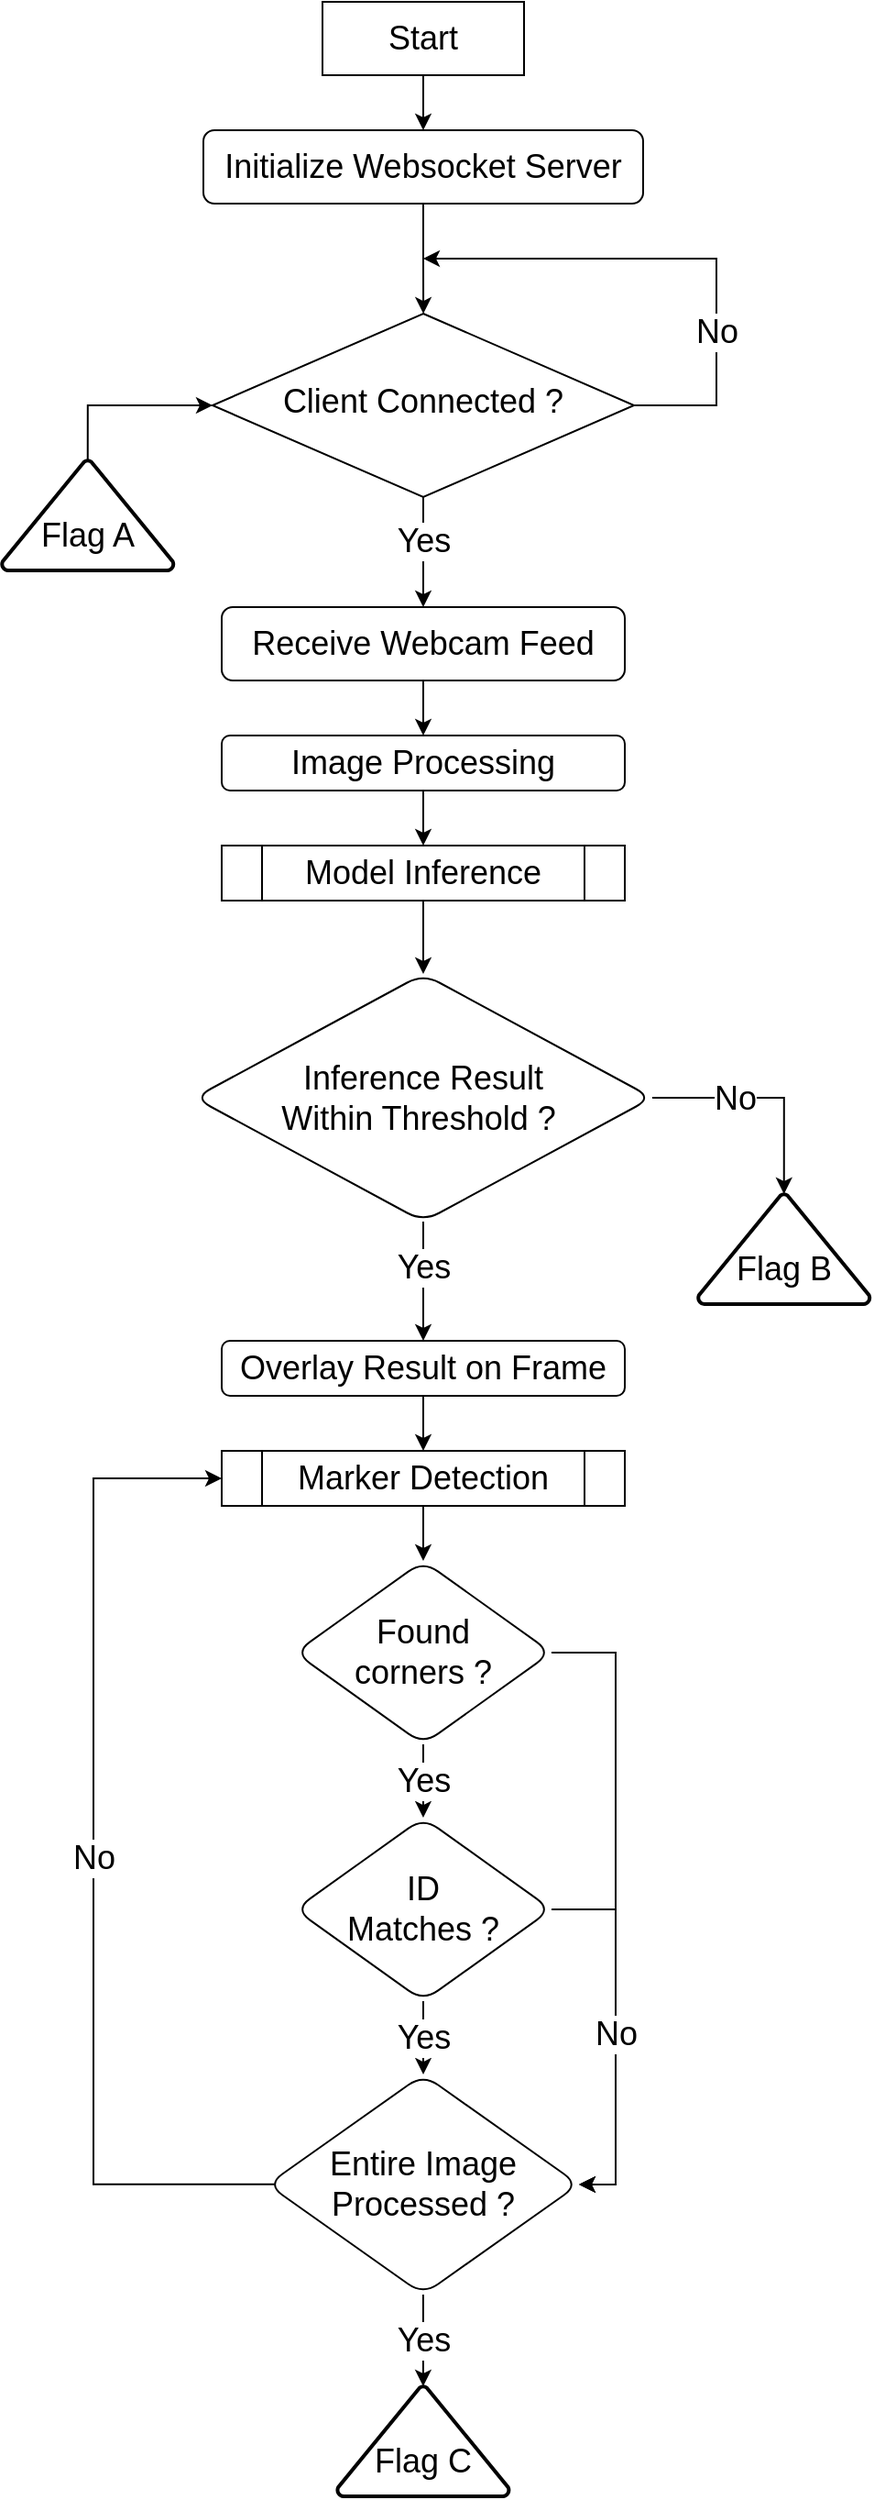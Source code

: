 <mxfile version="21.6.1" type="device">
  <diagram id="C5RBs43oDa-KdzZeNtuy" name="Page-1">
    <mxGraphModel dx="1980" dy="2068" grid="1" gridSize="10" guides="1" tooltips="1" connect="1" arrows="1" fold="1" page="1" pageScale="1" pageWidth="827" pageHeight="1169" math="0" shadow="0">
      <root>
        <mxCell id="WIyWlLk6GJQsqaUBKTNV-0" />
        <mxCell id="WIyWlLk6GJQsqaUBKTNV-1" parent="WIyWlLk6GJQsqaUBKTNV-0" />
        <mxCell id="E8aoPSwC2TfYCV2xYEIS-6" value="" style="edgeStyle=orthogonalEdgeStyle;rounded=0;orthogonalLoop=1;jettySize=auto;html=1;" parent="WIyWlLk6GJQsqaUBKTNV-1" source="4lBJOn2JKVq9GB77oufJ-0" target="-ukNmFQxLHpqRHOWMFHa-4" edge="1">
          <mxGeometry relative="1" as="geometry">
            <mxPoint x="410" y="120" as="targetPoint" />
          </mxGeometry>
        </mxCell>
        <mxCell id="4lBJOn2JKVq9GB77oufJ-0" value="Start" style="rounded=0;whiteSpace=wrap;html=1;fontSize=18;" parent="WIyWlLk6GJQsqaUBKTNV-1" vertex="1">
          <mxGeometry x="355" y="50" width="110" height="40" as="geometry" />
        </mxCell>
        <mxCell id="E8aoPSwC2TfYCV2xYEIS-13" value="" style="edgeStyle=orthogonalEdgeStyle;rounded=0;orthogonalLoop=1;jettySize=auto;html=1;entryX=0.5;entryY=0;entryDx=0;entryDy=0;" parent="WIyWlLk6GJQsqaUBKTNV-1" edge="1">
          <mxGeometry relative="1" as="geometry">
            <mxPoint x="410" y="300" as="sourcePoint" />
          </mxGeometry>
        </mxCell>
        <mxCell id="E8aoPSwC2TfYCV2xYEIS-7" value="" style="edgeStyle=orthogonalEdgeStyle;rounded=0;orthogonalLoop=1;jettySize=auto;html=1;" parent="WIyWlLk6GJQsqaUBKTNV-1" edge="1">
          <mxGeometry relative="1" as="geometry">
            <mxPoint x="410" y="160" as="sourcePoint" />
          </mxGeometry>
        </mxCell>
        <mxCell id="E8aoPSwC2TfYCV2xYEIS-14" value="" style="edgeStyle=orthogonalEdgeStyle;rounded=0;orthogonalLoop=1;jettySize=auto;html=1;entryX=0.5;entryY=0;entryDx=0;entryDy=0;" parent="WIyWlLk6GJQsqaUBKTNV-1" edge="1">
          <mxGeometry relative="1" as="geometry">
            <mxPoint x="410" y="370" as="sourcePoint" />
          </mxGeometry>
        </mxCell>
        <mxCell id="E8aoPSwC2TfYCV2xYEIS-15" value="" style="edgeStyle=orthogonalEdgeStyle;rounded=0;orthogonalLoop=1;jettySize=auto;html=1;" parent="WIyWlLk6GJQsqaUBKTNV-1" edge="1">
          <mxGeometry relative="1" as="geometry">
            <mxPoint x="410" y="440" as="sourcePoint" />
          </mxGeometry>
        </mxCell>
        <mxCell id="Q3nPs3YvQLMRrCx2Q80f-1" value="" style="edgeStyle=orthogonalEdgeStyle;rounded=0;orthogonalLoop=1;jettySize=auto;html=1;" parent="WIyWlLk6GJQsqaUBKTNV-1" source="-ukNmFQxLHpqRHOWMFHa-2" target="Q3nPs3YvQLMRrCx2Q80f-0" edge="1">
          <mxGeometry relative="1" as="geometry" />
        </mxCell>
        <mxCell id="-ukNmFQxLHpqRHOWMFHa-2" value="Receive Webcam Feed" style="rounded=1;whiteSpace=wrap;html=1;fontSize=18;" parent="WIyWlLk6GJQsqaUBKTNV-1" vertex="1">
          <mxGeometry x="300" y="380" width="220" height="40" as="geometry" />
        </mxCell>
        <mxCell id="-ukNmFQxLHpqRHOWMFHa-4" value="Initialize Websocket Server" style="rounded=1;whiteSpace=wrap;html=1;fontSize=18;" parent="WIyWlLk6GJQsqaUBKTNV-1" vertex="1">
          <mxGeometry x="290" y="120" width="240" height="40" as="geometry" />
        </mxCell>
        <mxCell id="-ukNmFQxLHpqRHOWMFHa-7" value="" style="edgeStyle=orthogonalEdgeStyle;rounded=0;orthogonalLoop=1;jettySize=auto;html=1;" parent="WIyWlLk6GJQsqaUBKTNV-1" source="-ukNmFQxLHpqRHOWMFHa-4" target="-ukNmFQxLHpqRHOWMFHa-11" edge="1">
          <mxGeometry relative="1" as="geometry">
            <mxPoint x="225.0" y="380" as="sourcePoint" />
          </mxGeometry>
        </mxCell>
        <mxCell id="-ukNmFQxLHpqRHOWMFHa-9" value="No&lt;font style=&quot;font-size: 18px;&quot;&gt;&lt;br style=&quot;font-size: 18px;&quot;&gt;&lt;/font&gt;" style="edgeStyle=orthogonalEdgeStyle;rounded=0;orthogonalLoop=1;jettySize=auto;html=1;fontSize=18;exitX=1;exitY=0.5;exitDx=0;exitDy=0;" parent="WIyWlLk6GJQsqaUBKTNV-1" source="-ukNmFQxLHpqRHOWMFHa-11" edge="1">
          <mxGeometry x="-0.403" relative="1" as="geometry">
            <mxPoint x="545.03" y="270" as="sourcePoint" />
            <mxPoint x="410" y="190" as="targetPoint" />
            <Array as="points">
              <mxPoint x="570" y="270" />
              <mxPoint x="570" y="190" />
            </Array>
            <mxPoint as="offset" />
          </mxGeometry>
        </mxCell>
        <mxCell id="-ukNmFQxLHpqRHOWMFHa-10" value="Yes" style="edgeStyle=orthogonalEdgeStyle;rounded=0;orthogonalLoop=1;jettySize=auto;html=1;fontSize=18;exitX=0.5;exitY=1;exitDx=0;exitDy=0;entryX=0.5;entryY=0;entryDx=0;entryDy=0;" parent="WIyWlLk6GJQsqaUBKTNV-1" source="-ukNmFQxLHpqRHOWMFHa-11" target="-ukNmFQxLHpqRHOWMFHa-2" edge="1">
          <mxGeometry x="-0.2" relative="1" as="geometry">
            <mxPoint x="410" y="420" as="targetPoint" />
            <Array as="points" />
            <mxPoint as="offset" />
          </mxGeometry>
        </mxCell>
        <mxCell id="-ukNmFQxLHpqRHOWMFHa-11" value="Client Connected ?" style="rhombus;whiteSpace=wrap;html=1;shadow=0;fontFamily=Helvetica;fontSize=18;align=center;strokeWidth=1;spacing=6;spacingTop=-4;" parent="WIyWlLk6GJQsqaUBKTNV-1" vertex="1">
          <mxGeometry x="294.98" y="220" width="230.05" height="100" as="geometry" />
        </mxCell>
        <mxCell id="Q3nPs3YvQLMRrCx2Q80f-3" value="" style="edgeStyle=orthogonalEdgeStyle;rounded=0;orthogonalLoop=1;jettySize=auto;html=1;" parent="WIyWlLk6GJQsqaUBKTNV-1" source="Q3nPs3YvQLMRrCx2Q80f-0" target="Q3nPs3YvQLMRrCx2Q80f-2" edge="1">
          <mxGeometry relative="1" as="geometry" />
        </mxCell>
        <mxCell id="Q3nPs3YvQLMRrCx2Q80f-0" value="Image Processing" style="whiteSpace=wrap;html=1;fontSize=18;rounded=1;" parent="WIyWlLk6GJQsqaUBKTNV-1" vertex="1">
          <mxGeometry x="300" y="450" width="220" height="30" as="geometry" />
        </mxCell>
        <mxCell id="u454bDgJ1MIOaeo4TZrT-5" value="" style="edgeStyle=orthogonalEdgeStyle;rounded=0;orthogonalLoop=1;jettySize=auto;html=1;" parent="WIyWlLk6GJQsqaUBKTNV-1" source="Q3nPs3YvQLMRrCx2Q80f-2" target="u454bDgJ1MIOaeo4TZrT-4" edge="1">
          <mxGeometry relative="1" as="geometry" />
        </mxCell>
        <mxCell id="Q3nPs3YvQLMRrCx2Q80f-2" value="Model Inference" style="shape=process;whiteSpace=wrap;html=1;backgroundOutline=1;fontSize=18;" parent="WIyWlLk6GJQsqaUBKTNV-1" vertex="1">
          <mxGeometry x="300" y="510" width="220" height="30" as="geometry" />
        </mxCell>
        <mxCell id="Q3nPs3YvQLMRrCx2Q80f-7" value="" style="edgeStyle=orthogonalEdgeStyle;rounded=0;orthogonalLoop=1;jettySize=auto;html=1;" parent="WIyWlLk6GJQsqaUBKTNV-1" source="Q3nPs3YvQLMRrCx2Q80f-4" target="Q3nPs3YvQLMRrCx2Q80f-6" edge="1">
          <mxGeometry relative="1" as="geometry" />
        </mxCell>
        <mxCell id="Q3nPs3YvQLMRrCx2Q80f-4" value="Overlay Result on Frame" style="whiteSpace=wrap;html=1;fontSize=18;rounded=1;" parent="WIyWlLk6GJQsqaUBKTNV-1" vertex="1">
          <mxGeometry x="300" y="780" width="220" height="30" as="geometry" />
        </mxCell>
        <mxCell id="u454bDgJ1MIOaeo4TZrT-13" value="" style="edgeStyle=orthogonalEdgeStyle;rounded=0;orthogonalLoop=1;jettySize=auto;html=1;entryX=0.5;entryY=0;entryDx=0;entryDy=0;" parent="WIyWlLk6GJQsqaUBKTNV-1" source="Q3nPs3YvQLMRrCx2Q80f-6" target="u454bDgJ1MIOaeo4TZrT-14" edge="1">
          <mxGeometry relative="1" as="geometry">
            <mxPoint x="410.01" y="925" as="targetPoint" />
          </mxGeometry>
        </mxCell>
        <mxCell id="Q3nPs3YvQLMRrCx2Q80f-6" value="Marker Detection" style="shape=process;whiteSpace=wrap;html=1;backgroundOutline=1;fontSize=18;" parent="WIyWlLk6GJQsqaUBKTNV-1" vertex="1">
          <mxGeometry x="300.01" y="840" width="220" height="30" as="geometry" />
        </mxCell>
        <mxCell id="u454bDgJ1MIOaeo4TZrT-7" value="No" style="edgeStyle=orthogonalEdgeStyle;rounded=0;orthogonalLoop=1;jettySize=auto;html=1;fontSize=18;entryX=0.5;entryY=0;entryDx=0;entryDy=0;entryPerimeter=0;" parent="WIyWlLk6GJQsqaUBKTNV-1" source="u454bDgJ1MIOaeo4TZrT-4" target="rW7nSDksPmygO5f6Kbp8-11" edge="1">
          <mxGeometry x="-0.277" relative="1" as="geometry">
            <mxPoint x="720" y="1250" as="targetPoint" />
            <Array as="points">
              <mxPoint x="607" y="648" />
            </Array>
            <mxPoint as="offset" />
          </mxGeometry>
        </mxCell>
        <mxCell id="u454bDgJ1MIOaeo4TZrT-9" value="Yes" style="edgeStyle=orthogonalEdgeStyle;rounded=0;orthogonalLoop=1;jettySize=auto;html=1;fontSize=18;" parent="WIyWlLk6GJQsqaUBKTNV-1" source="u454bDgJ1MIOaeo4TZrT-4" target="Q3nPs3YvQLMRrCx2Q80f-4" edge="1">
          <mxGeometry x="-0.231" relative="1" as="geometry">
            <mxPoint as="offset" />
          </mxGeometry>
        </mxCell>
        <mxCell id="u454bDgJ1MIOaeo4TZrT-4" value="Inference Result&lt;br&gt;Within Threshold ?&amp;nbsp;" style="rhombus;whiteSpace=wrap;html=1;fontSize=18;rounded=1;" parent="WIyWlLk6GJQsqaUBKTNV-1" vertex="1">
          <mxGeometry x="285" y="580" width="250" height="135" as="geometry" />
        </mxCell>
        <mxCell id="u454bDgJ1MIOaeo4TZrT-43" value="Yes" style="edgeStyle=orthogonalEdgeStyle;rounded=0;orthogonalLoop=1;jettySize=auto;html=1;fontSize=18;" parent="WIyWlLk6GJQsqaUBKTNV-1" source="u454bDgJ1MIOaeo4TZrT-14" target="u454bDgJ1MIOaeo4TZrT-42" edge="1">
          <mxGeometry relative="1" as="geometry" />
        </mxCell>
        <mxCell id="u454bDgJ1MIOaeo4TZrT-56" value="" style="edgeStyle=orthogonalEdgeStyle;rounded=0;orthogonalLoop=1;jettySize=auto;html=1;exitX=1;exitY=0.5;exitDx=0;exitDy=0;entryX=1;entryY=0.5;entryDx=0;entryDy=0;fontSize=18;" parent="WIyWlLk6GJQsqaUBKTNV-1" source="u454bDgJ1MIOaeo4TZrT-14" target="u454bDgJ1MIOaeo4TZrT-45" edge="1">
          <mxGeometry x="0.188" y="15" relative="1" as="geometry">
            <mxPoint as="offset" />
          </mxGeometry>
        </mxCell>
        <mxCell id="u454bDgJ1MIOaeo4TZrT-14" value="Found &lt;br&gt;corners ?" style="rhombus;whiteSpace=wrap;html=1;fontSize=18;rounded=1;" parent="WIyWlLk6GJQsqaUBKTNV-1" vertex="1">
          <mxGeometry x="339.99" y="900" width="140" height="100" as="geometry" />
        </mxCell>
        <mxCell id="u454bDgJ1MIOaeo4TZrT-32" value="No" style="edgeStyle=orthogonalEdgeStyle;rounded=0;orthogonalLoop=1;jettySize=auto;html=1;exitX=0.024;exitY=0.499;exitDx=0;exitDy=0;entryX=0;entryY=0.5;entryDx=0;entryDy=0;exitPerimeter=0;fontSize=18;" parent="WIyWlLk6GJQsqaUBKTNV-1" source="u454bDgJ1MIOaeo4TZrT-45" target="Q3nPs3YvQLMRrCx2Q80f-6" edge="1">
          <mxGeometry relative="1" as="geometry">
            <mxPoint x="285.03" y="1277.5" as="sourcePoint" />
            <Array as="points">
              <mxPoint x="230" y="1240" />
              <mxPoint x="230" y="855" />
            </Array>
          </mxGeometry>
        </mxCell>
        <mxCell id="u454bDgJ1MIOaeo4TZrT-46" value="Yes" style="edgeStyle=orthogonalEdgeStyle;rounded=0;orthogonalLoop=1;jettySize=auto;html=1;fontSize=18;" parent="WIyWlLk6GJQsqaUBKTNV-1" source="u454bDgJ1MIOaeo4TZrT-42" target="u454bDgJ1MIOaeo4TZrT-45" edge="1">
          <mxGeometry relative="1" as="geometry" />
        </mxCell>
        <mxCell id="u454bDgJ1MIOaeo4TZrT-58" value="No" style="edgeStyle=orthogonalEdgeStyle;rounded=0;orthogonalLoop=1;jettySize=auto;html=1;exitX=1;exitY=0.5;exitDx=0;exitDy=0;entryX=1;entryY=0.5;entryDx=0;entryDy=0;fontSize=18;" parent="WIyWlLk6GJQsqaUBKTNV-1" source="u454bDgJ1MIOaeo4TZrT-42" target="u454bDgJ1MIOaeo4TZrT-45" edge="1">
          <mxGeometry relative="1" as="geometry" />
        </mxCell>
        <mxCell id="u454bDgJ1MIOaeo4TZrT-42" value="ID &lt;br&gt;Matches ?" style="rhombus;whiteSpace=wrap;html=1;fontSize=18;rounded=1;" parent="WIyWlLk6GJQsqaUBKTNV-1" vertex="1">
          <mxGeometry x="340.01" y="1040" width="140" height="100" as="geometry" />
        </mxCell>
        <mxCell id="u454bDgJ1MIOaeo4TZrT-48" value="Yes" style="edgeStyle=orthogonalEdgeStyle;rounded=0;orthogonalLoop=1;jettySize=auto;html=1;fontSize=18;exitX=0.5;exitY=1;exitDx=0;exitDy=0;entryX=0.5;entryY=0;entryDx=0;entryDy=0;entryPerimeter=0;" parent="WIyWlLk6GJQsqaUBKTNV-1" source="u454bDgJ1MIOaeo4TZrT-45" target="rW7nSDksPmygO5f6Kbp8-9" edge="1">
          <mxGeometry relative="1" as="geometry">
            <mxPoint x="409.965" y="1480" as="sourcePoint" />
            <mxPoint x="410" y="1380" as="targetPoint" />
          </mxGeometry>
        </mxCell>
        <mxCell id="u454bDgJ1MIOaeo4TZrT-45" value="Entire Image&lt;br style=&quot;border-color: var(--border-color);&quot;&gt;Processed ?" style="rhombus;whiteSpace=wrap;html=1;fontSize=18;rounded=1;" parent="WIyWlLk6GJQsqaUBKTNV-1" vertex="1">
          <mxGeometry x="324.97" y="1180" width="169.99" height="120" as="geometry" />
        </mxCell>
        <mxCell id="rW7nSDksPmygO5f6Kbp8-9" value="&lt;br style=&quot;font-size: 18px;&quot;&gt;Flag C" style="strokeWidth=2;html=1;shape=mxgraph.flowchart.extract_or_measurement;whiteSpace=wrap;fontSize=18;" parent="WIyWlLk6GJQsqaUBKTNV-1" vertex="1">
          <mxGeometry x="363.09" y="1350" width="93.75" height="60" as="geometry" />
        </mxCell>
        <mxCell id="rW7nSDksPmygO5f6Kbp8-11" value="&lt;br style=&quot;font-size: 18px;&quot;&gt;Flag B" style="strokeWidth=2;html=1;shape=mxgraph.flowchart.extract_or_measurement;whiteSpace=wrap;fontSize=18;" parent="WIyWlLk6GJQsqaUBKTNV-1" vertex="1">
          <mxGeometry x="560" y="700" width="93.75" height="60" as="geometry" />
        </mxCell>
        <mxCell id="rW7nSDksPmygO5f6Kbp8-16" style="edgeStyle=orthogonalEdgeStyle;rounded=0;orthogonalLoop=1;jettySize=auto;html=1;exitX=0.5;exitY=0;exitDx=0;exitDy=0;exitPerimeter=0;entryX=0;entryY=0.5;entryDx=0;entryDy=0;" parent="WIyWlLk6GJQsqaUBKTNV-1" source="rW7nSDksPmygO5f6Kbp8-14" target="-ukNmFQxLHpqRHOWMFHa-11" edge="1">
          <mxGeometry relative="1" as="geometry" />
        </mxCell>
        <mxCell id="rW7nSDksPmygO5f6Kbp8-14" value="&lt;br style=&quot;font-size: 18px;&quot;&gt;Flag A" style="strokeWidth=2;html=1;shape=mxgraph.flowchart.extract_or_measurement;whiteSpace=wrap;fontSize=18;" parent="WIyWlLk6GJQsqaUBKTNV-1" vertex="1">
          <mxGeometry x="180" y="300" width="93.75" height="60" as="geometry" />
        </mxCell>
      </root>
    </mxGraphModel>
  </diagram>
</mxfile>
